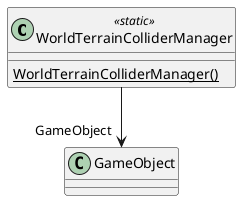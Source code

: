 @startuml
class WorldTerrainColliderManager <<static>> {
    {static} WorldTerrainColliderManager()
}
WorldTerrainColliderManager --> "GameObject" GameObject
@enduml
